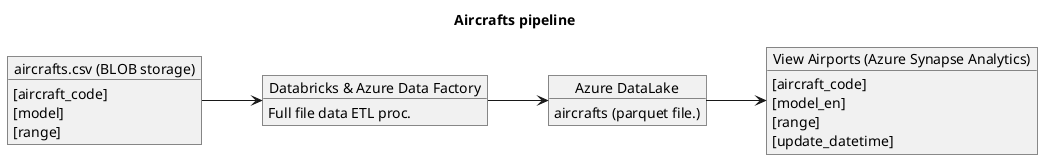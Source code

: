 @startuml
left to right direction
' Horizontal lines: -->, <--, <-->
' Vertical lines: ->, <-, <->
title Aircrafts pipeline

object "aircrafts.csv (BLOB storage)" as i
i : [aircraft_code]
i : [model]
i : [range]

object "Databricks & Azure Data Factory" as a
a : Full file data ETL proc.

object "Azure DataLake" as f
f : aircrafts (parquet file.)

object "View Airports (Azure Synapse Analytics)" as s
s : [aircraft_code]
s : [model_en]
s : [range]
s : [update_datetime]

i --> a
a --> f
f --> s
@enduml